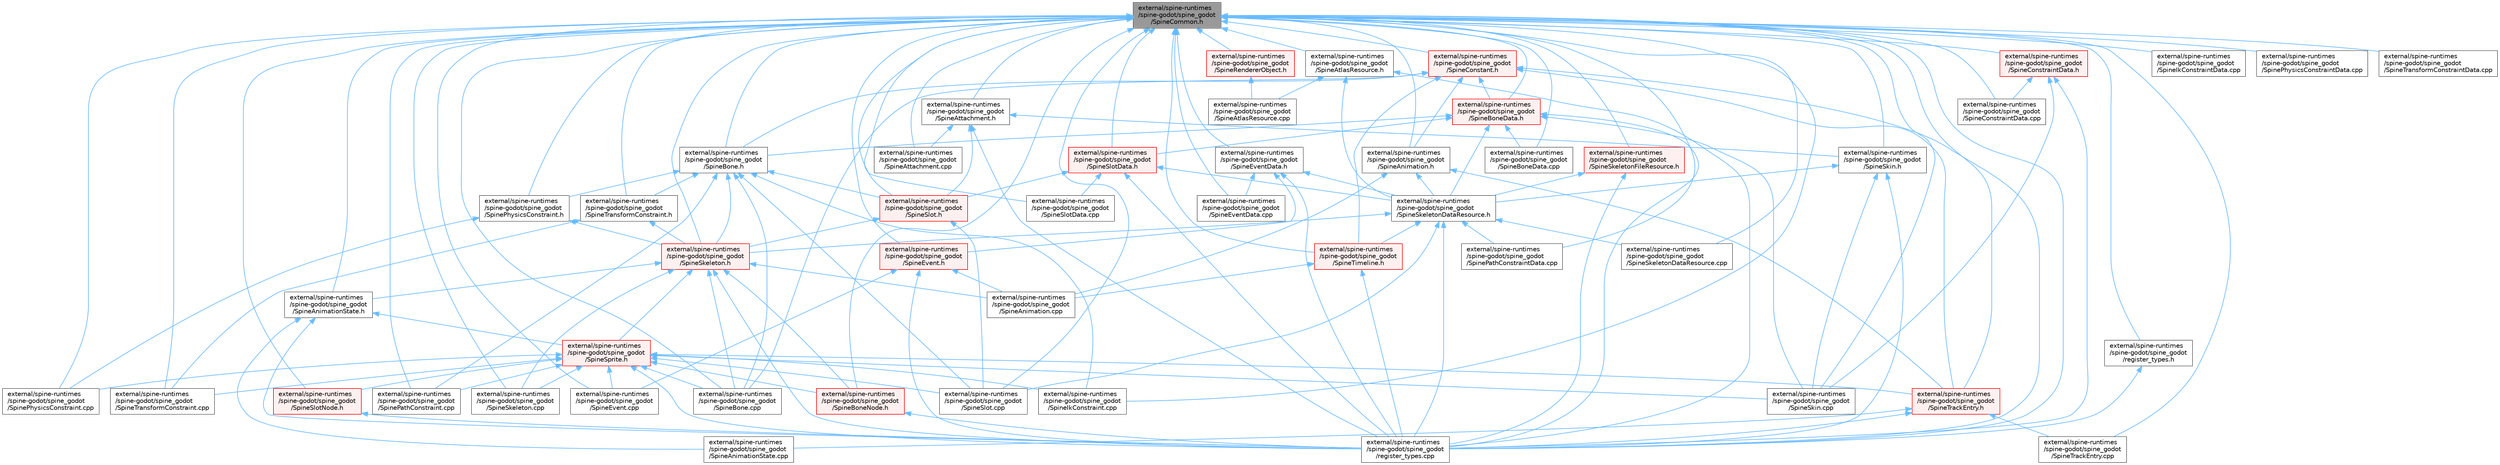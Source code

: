 digraph "external/spine-runtimes/spine-godot/spine_godot/SpineCommon.h"
{
 // LATEX_PDF_SIZE
  bgcolor="transparent";
  edge [fontname=Helvetica,fontsize=10,labelfontname=Helvetica,labelfontsize=10];
  node [fontname=Helvetica,fontsize=10,shape=box,height=0.2,width=0.4];
  Node1 [id="Node000001",label="external/spine-runtimes\l/spine-godot/spine_godot\l/SpineCommon.h",height=0.2,width=0.4,color="gray40", fillcolor="grey60", style="filled", fontcolor="black",tooltip=" "];
  Node1 -> Node2 [id="edge1_Node000001_Node000002",dir="back",color="steelblue1",style="solid",tooltip=" "];
  Node2 [id="Node000002",label="external/spine-runtimes\l/spine-godot/spine_godot\l/SpineAnimation.h",height=0.2,width=0.4,color="grey40", fillcolor="white", style="filled",URL="$_spine_animation_8h.html",tooltip=" "];
  Node2 -> Node3 [id="edge2_Node000002_Node000003",dir="back",color="steelblue1",style="solid",tooltip=" "];
  Node3 [id="Node000003",label="external/spine-runtimes\l/spine-godot/spine_godot\l/SpineAnimation.cpp",height=0.2,width=0.4,color="grey40", fillcolor="white", style="filled",URL="$_spine_animation_8cpp.html",tooltip=" "];
  Node2 -> Node4 [id="edge3_Node000002_Node000004",dir="back",color="steelblue1",style="solid",tooltip=" "];
  Node4 [id="Node000004",label="external/spine-runtimes\l/spine-godot/spine_godot\l/SpineSkeletonDataResource.h",height=0.2,width=0.4,color="grey40", fillcolor="white", style="filled",URL="$_spine_skeleton_data_resource_8h.html",tooltip=" "];
  Node4 -> Node5 [id="edge4_Node000004_Node000005",dir="back",color="steelblue1",style="solid",tooltip=" "];
  Node5 [id="Node000005",label="external/spine-runtimes\l/spine-godot/spine_godot\l/SpinePathConstraintData.cpp",height=0.2,width=0.4,color="grey40", fillcolor="white", style="filled",URL="$_spine_path_constraint_data_8cpp.html",tooltip=" "];
  Node4 -> Node6 [id="edge5_Node000004_Node000006",dir="back",color="steelblue1",style="solid",tooltip=" "];
  Node6 [id="Node000006",label="external/spine-runtimes\l/spine-godot/spine_godot\l/SpineSkeleton.h",height=0.2,width=0.4,color="red", fillcolor="#FFF0F0", style="filled",URL="$_spine_skeleton_8h.html",tooltip=" "];
  Node6 -> Node3 [id="edge6_Node000006_Node000003",dir="back",color="steelblue1",style="solid",tooltip=" "];
  Node6 -> Node7 [id="edge7_Node000006_Node000007",dir="back",color="steelblue1",style="solid",tooltip=" "];
  Node7 [id="Node000007",label="external/spine-runtimes\l/spine-godot/spine_godot\l/SpineAnimationState.h",height=0.2,width=0.4,color="grey40", fillcolor="white", style="filled",URL="$_spine_animation_state_8h.html",tooltip=" "];
  Node7 -> Node8 [id="edge8_Node000007_Node000008",dir="back",color="steelblue1",style="solid",tooltip=" "];
  Node8 [id="Node000008",label="external/spine-runtimes\l/spine-godot/spine_godot\l/SpineAnimationState.cpp",height=0.2,width=0.4,color="grey40", fillcolor="white", style="filled",URL="$_spine_animation_state_8cpp.html",tooltip=" "];
  Node7 -> Node9 [id="edge9_Node000007_Node000009",dir="back",color="steelblue1",style="solid",tooltip=" "];
  Node9 [id="Node000009",label="external/spine-runtimes\l/spine-godot/spine_godot\l/SpineSprite.h",height=0.2,width=0.4,color="red", fillcolor="#FFF0F0", style="filled",URL="$_spine_sprite_8h.html",tooltip=" "];
  Node9 -> Node13 [id="edge10_Node000009_Node000013",dir="back",color="steelblue1",style="solid",tooltip=" "];
  Node13 [id="Node000013",label="external/spine-runtimes\l/spine-godot/spine_godot\l/SpineBone.cpp",height=0.2,width=0.4,color="grey40", fillcolor="white", style="filled",URL="$_spine_bone_8cpp.html",tooltip=" "];
  Node9 -> Node14 [id="edge11_Node000009_Node000014",dir="back",color="steelblue1",style="solid",tooltip=" "];
  Node14 [id="Node000014",label="external/spine-runtimes\l/spine-godot/spine_godot\l/SpineBoneNode.h",height=0.2,width=0.4,color="red", fillcolor="#FFF0F0", style="filled",URL="$_spine_bone_node_8h.html",tooltip=" "];
  Node14 -> Node12 [id="edge12_Node000014_Node000012",dir="back",color="steelblue1",style="solid",tooltip=" "];
  Node12 [id="Node000012",label="external/spine-runtimes\l/spine-godot/spine_godot\l/register_types.cpp",height=0.2,width=0.4,color="grey40", fillcolor="white", style="filled",URL="$register__types_8cpp.html",tooltip=" "];
  Node9 -> Node16 [id="edge13_Node000009_Node000016",dir="back",color="steelblue1",style="solid",tooltip=" "];
  Node16 [id="Node000016",label="external/spine-runtimes\l/spine-godot/spine_godot\l/SpineEvent.cpp",height=0.2,width=0.4,color="grey40", fillcolor="white", style="filled",URL="$_spine_event_8cpp.html",tooltip=" "];
  Node9 -> Node17 [id="edge14_Node000009_Node000017",dir="back",color="steelblue1",style="solid",tooltip=" "];
  Node17 [id="Node000017",label="external/spine-runtimes\l/spine-godot/spine_godot\l/SpineIkConstraint.cpp",height=0.2,width=0.4,color="grey40", fillcolor="white", style="filled",URL="$_spine_ik_constraint_8cpp.html",tooltip=" "];
  Node9 -> Node18 [id="edge15_Node000009_Node000018",dir="back",color="steelblue1",style="solid",tooltip=" "];
  Node18 [id="Node000018",label="external/spine-runtimes\l/spine-godot/spine_godot\l/SpinePathConstraint.cpp",height=0.2,width=0.4,color="grey40", fillcolor="white", style="filled",URL="$_spine_path_constraint_8cpp.html",tooltip=" "];
  Node9 -> Node19 [id="edge16_Node000009_Node000019",dir="back",color="steelblue1",style="solid",tooltip=" "];
  Node19 [id="Node000019",label="external/spine-runtimes\l/spine-godot/spine_godot\l/SpinePhysicsConstraint.cpp",height=0.2,width=0.4,color="grey40", fillcolor="white", style="filled",URL="$_spine_physics_constraint_8cpp.html",tooltip=" "];
  Node9 -> Node20 [id="edge17_Node000009_Node000020",dir="back",color="steelblue1",style="solid",tooltip=" "];
  Node20 [id="Node000020",label="external/spine-runtimes\l/spine-godot/spine_godot\l/SpineSkeleton.cpp",height=0.2,width=0.4,color="grey40", fillcolor="white", style="filled",URL="$_spine_skeleton_8cpp.html",tooltip=" "];
  Node9 -> Node21 [id="edge18_Node000009_Node000021",dir="back",color="steelblue1",style="solid",tooltip=" "];
  Node21 [id="Node000021",label="external/spine-runtimes\l/spine-godot/spine_godot\l/SpineSkin.cpp",height=0.2,width=0.4,color="grey40", fillcolor="white", style="filled",URL="$_spine_skin_8cpp.html",tooltip=" "];
  Node9 -> Node22 [id="edge19_Node000009_Node000022",dir="back",color="steelblue1",style="solid",tooltip=" "];
  Node22 [id="Node000022",label="external/spine-runtimes\l/spine-godot/spine_godot\l/SpineSlot.cpp",height=0.2,width=0.4,color="grey40", fillcolor="white", style="filled",URL="$_spine_slot_8cpp.html",tooltip=" "];
  Node9 -> Node23 [id="edge20_Node000009_Node000023",dir="back",color="steelblue1",style="solid",tooltip=" "];
  Node23 [id="Node000023",label="external/spine-runtimes\l/spine-godot/spine_godot\l/SpineSlotNode.h",height=0.2,width=0.4,color="red", fillcolor="#FFF0F0", style="filled",URL="$_spine_slot_node_8h.html",tooltip=" "];
  Node23 -> Node12 [id="edge21_Node000023_Node000012",dir="back",color="steelblue1",style="solid",tooltip=" "];
  Node9 -> Node26 [id="edge22_Node000009_Node000026",dir="back",color="steelblue1",style="solid",tooltip=" "];
  Node26 [id="Node000026",label="external/spine-runtimes\l/spine-godot/spine_godot\l/SpineTrackEntry.h",height=0.2,width=0.4,color="red", fillcolor="#FFF0F0", style="filled",URL="$_spine_track_entry_8h.html",tooltip=" "];
  Node26 -> Node8 [id="edge23_Node000026_Node000008",dir="back",color="steelblue1",style="solid",tooltip=" "];
  Node26 -> Node27 [id="edge24_Node000026_Node000027",dir="back",color="steelblue1",style="solid",tooltip=" "];
  Node27 [id="Node000027",label="external/spine-runtimes\l/spine-godot/spine_godot\l/SpineTrackEntry.cpp",height=0.2,width=0.4,color="grey40", fillcolor="white", style="filled",URL="$_spine_track_entry_8cpp.html",tooltip=" "];
  Node26 -> Node12 [id="edge25_Node000026_Node000012",dir="back",color="steelblue1",style="solid",tooltip=" "];
  Node9 -> Node28 [id="edge26_Node000009_Node000028",dir="back",color="steelblue1",style="solid",tooltip=" "];
  Node28 [id="Node000028",label="external/spine-runtimes\l/spine-godot/spine_godot\l/SpineTransformConstraint.cpp",height=0.2,width=0.4,color="grey40", fillcolor="white", style="filled",URL="$_spine_transform_constraint_8cpp.html",tooltip=" "];
  Node9 -> Node12 [id="edge27_Node000009_Node000012",dir="back",color="steelblue1",style="solid",tooltip=" "];
  Node7 -> Node12 [id="edge28_Node000007_Node000012",dir="back",color="steelblue1",style="solid",tooltip=" "];
  Node6 -> Node13 [id="edge29_Node000006_Node000013",dir="back",color="steelblue1",style="solid",tooltip=" "];
  Node6 -> Node14 [id="edge30_Node000006_Node000014",dir="back",color="steelblue1",style="solid",tooltip=" "];
  Node6 -> Node20 [id="edge31_Node000006_Node000020",dir="back",color="steelblue1",style="solid",tooltip=" "];
  Node6 -> Node9 [id="edge32_Node000006_Node000009",dir="back",color="steelblue1",style="solid",tooltip=" "];
  Node6 -> Node12 [id="edge33_Node000006_Node000012",dir="back",color="steelblue1",style="solid",tooltip=" "];
  Node4 -> Node30 [id="edge34_Node000004_Node000030",dir="back",color="steelblue1",style="solid",tooltip=" "];
  Node30 [id="Node000030",label="external/spine-runtimes\l/spine-godot/spine_godot\l/SpineSkeletonDataResource.cpp",height=0.2,width=0.4,color="grey40", fillcolor="white", style="filled",URL="$_spine_skeleton_data_resource_8cpp.html",tooltip=" "];
  Node4 -> Node22 [id="edge35_Node000004_Node000022",dir="back",color="steelblue1",style="solid",tooltip=" "];
  Node4 -> Node31 [id="edge36_Node000004_Node000031",dir="back",color="steelblue1",style="solid",tooltip=" "];
  Node31 [id="Node000031",label="external/spine-runtimes\l/spine-godot/spine_godot\l/SpineTimeline.h",height=0.2,width=0.4,color="red", fillcolor="#FFF0F0", style="filled",URL="$_spine_timeline_8h.html",tooltip=" "];
  Node31 -> Node3 [id="edge37_Node000031_Node000003",dir="back",color="steelblue1",style="solid",tooltip=" "];
  Node31 -> Node12 [id="edge38_Node000031_Node000012",dir="back",color="steelblue1",style="solid",tooltip=" "];
  Node4 -> Node12 [id="edge39_Node000004_Node000012",dir="back",color="steelblue1",style="solid",tooltip=" "];
  Node2 -> Node26 [id="edge40_Node000002_Node000026",dir="back",color="steelblue1",style="solid",tooltip=" "];
  Node1 -> Node7 [id="edge41_Node000001_Node000007",dir="back",color="steelblue1",style="solid",tooltip=" "];
  Node1 -> Node32 [id="edge42_Node000001_Node000032",dir="back",color="steelblue1",style="solid",tooltip=" "];
  Node32 [id="Node000032",label="external/spine-runtimes\l/spine-godot/spine_godot\l/SpineAtlasResource.h",height=0.2,width=0.4,color="grey40", fillcolor="white", style="filled",URL="$_spine_atlas_resource_8h.html",tooltip=" "];
  Node32 -> Node33 [id="edge43_Node000032_Node000033",dir="back",color="steelblue1",style="solid",tooltip=" "];
  Node33 [id="Node000033",label="external/spine-runtimes\l/spine-godot/spine_godot\l/SpineAtlasResource.cpp",height=0.2,width=0.4,color="grey40", fillcolor="white", style="filled",URL="$_spine_atlas_resource_8cpp.html",tooltip=" "];
  Node32 -> Node4 [id="edge44_Node000032_Node000004",dir="back",color="steelblue1",style="solid",tooltip=" "];
  Node32 -> Node12 [id="edge45_Node000032_Node000012",dir="back",color="steelblue1",style="solid",tooltip=" "];
  Node1 -> Node34 [id="edge46_Node000001_Node000034",dir="back",color="steelblue1",style="solid",tooltip=" "];
  Node34 [id="Node000034",label="external/spine-runtimes\l/spine-godot/spine_godot\l/SpineAttachment.cpp",height=0.2,width=0.4,color="grey40", fillcolor="white", style="filled",URL="$_spine_attachment_8cpp.html",tooltip=" "];
  Node1 -> Node35 [id="edge47_Node000001_Node000035",dir="back",color="steelblue1",style="solid",tooltip=" "];
  Node35 [id="Node000035",label="external/spine-runtimes\l/spine-godot/spine_godot\l/SpineAttachment.h",height=0.2,width=0.4,color="grey40", fillcolor="white", style="filled",URL="$_spine_attachment_8h.html",tooltip=" "];
  Node35 -> Node34 [id="edge48_Node000035_Node000034",dir="back",color="steelblue1",style="solid",tooltip=" "];
  Node35 -> Node36 [id="edge49_Node000035_Node000036",dir="back",color="steelblue1",style="solid",tooltip=" "];
  Node36 [id="Node000036",label="external/spine-runtimes\l/spine-godot/spine_godot\l/SpineSkin.h",height=0.2,width=0.4,color="grey40", fillcolor="white", style="filled",URL="$_spine_skin_8h.html",tooltip=" "];
  Node36 -> Node4 [id="edge50_Node000036_Node000004",dir="back",color="steelblue1",style="solid",tooltip=" "];
  Node36 -> Node21 [id="edge51_Node000036_Node000021",dir="back",color="steelblue1",style="solid",tooltip=" "];
  Node36 -> Node12 [id="edge52_Node000036_Node000012",dir="back",color="steelblue1",style="solid",tooltip=" "];
  Node35 -> Node37 [id="edge53_Node000035_Node000037",dir="back",color="steelblue1",style="solid",tooltip=" "];
  Node37 [id="Node000037",label="external/spine-runtimes\l/spine-godot/spine_godot\l/SpineSlot.h",height=0.2,width=0.4,color="red", fillcolor="#FFF0F0", style="filled",URL="$_spine_slot_8h.html",tooltip=" "];
  Node37 -> Node6 [id="edge54_Node000037_Node000006",dir="back",color="steelblue1",style="solid",tooltip=" "];
  Node37 -> Node22 [id="edge55_Node000037_Node000022",dir="back",color="steelblue1",style="solid",tooltip=" "];
  Node35 -> Node12 [id="edge56_Node000035_Node000012",dir="back",color="steelblue1",style="solid",tooltip=" "];
  Node1 -> Node13 [id="edge57_Node000001_Node000013",dir="back",color="steelblue1",style="solid",tooltip=" "];
  Node1 -> Node39 [id="edge58_Node000001_Node000039",dir="back",color="steelblue1",style="solid",tooltip=" "];
  Node39 [id="Node000039",label="external/spine-runtimes\l/spine-godot/spine_godot\l/SpineBone.h",height=0.2,width=0.4,color="grey40", fillcolor="white", style="filled",URL="$_spine_bone_8h.html",tooltip=" "];
  Node39 -> Node13 [id="edge59_Node000039_Node000013",dir="back",color="steelblue1",style="solid",tooltip=" "];
  Node39 -> Node17 [id="edge60_Node000039_Node000017",dir="back",color="steelblue1",style="solid",tooltip=" "];
  Node39 -> Node18 [id="edge61_Node000039_Node000018",dir="back",color="steelblue1",style="solid",tooltip=" "];
  Node39 -> Node40 [id="edge62_Node000039_Node000040",dir="back",color="steelblue1",style="solid",tooltip=" "];
  Node40 [id="Node000040",label="external/spine-runtimes\l/spine-godot/spine_godot\l/SpinePhysicsConstraint.h",height=0.2,width=0.4,color="grey40", fillcolor="white", style="filled",URL="$_spine_physics_constraint_8h.html",tooltip=" "];
  Node40 -> Node19 [id="edge63_Node000040_Node000019",dir="back",color="steelblue1",style="solid",tooltip=" "];
  Node40 -> Node6 [id="edge64_Node000040_Node000006",dir="back",color="steelblue1",style="solid",tooltip=" "];
  Node39 -> Node6 [id="edge65_Node000039_Node000006",dir="back",color="steelblue1",style="solid",tooltip=" "];
  Node39 -> Node22 [id="edge66_Node000039_Node000022",dir="back",color="steelblue1",style="solid",tooltip=" "];
  Node39 -> Node37 [id="edge67_Node000039_Node000037",dir="back",color="steelblue1",style="solid",tooltip=" "];
  Node39 -> Node41 [id="edge68_Node000039_Node000041",dir="back",color="steelblue1",style="solid",tooltip=" "];
  Node41 [id="Node000041",label="external/spine-runtimes\l/spine-godot/spine_godot\l/SpineTransformConstraint.h",height=0.2,width=0.4,color="grey40", fillcolor="white", style="filled",URL="$_spine_transform_constraint_8h.html",tooltip=" "];
  Node41 -> Node6 [id="edge69_Node000041_Node000006",dir="back",color="steelblue1",style="solid",tooltip=" "];
  Node41 -> Node28 [id="edge70_Node000041_Node000028",dir="back",color="steelblue1",style="solid",tooltip=" "];
  Node1 -> Node42 [id="edge71_Node000001_Node000042",dir="back",color="steelblue1",style="solid",tooltip=" "];
  Node42 [id="Node000042",label="external/spine-runtimes\l/spine-godot/spine_godot\l/SpineBoneData.cpp",height=0.2,width=0.4,color="grey40", fillcolor="white", style="filled",URL="$_spine_bone_data_8cpp.html",tooltip=" "];
  Node1 -> Node43 [id="edge72_Node000001_Node000043",dir="back",color="steelblue1",style="solid",tooltip=" "];
  Node43 [id="Node000043",label="external/spine-runtimes\l/spine-godot/spine_godot\l/SpineBoneData.h",height=0.2,width=0.4,color="red", fillcolor="#FFF0F0", style="filled",URL="$_spine_bone_data_8h.html",tooltip=" "];
  Node43 -> Node39 [id="edge73_Node000043_Node000039",dir="back",color="steelblue1",style="solid",tooltip=" "];
  Node43 -> Node42 [id="edge74_Node000043_Node000042",dir="back",color="steelblue1",style="solid",tooltip=" "];
  Node43 -> Node4 [id="edge75_Node000043_Node000004",dir="back",color="steelblue1",style="solid",tooltip=" "];
  Node43 -> Node21 [id="edge76_Node000043_Node000021",dir="back",color="steelblue1",style="solid",tooltip=" "];
  Node43 -> Node50 [id="edge77_Node000043_Node000050",dir="back",color="steelblue1",style="solid",tooltip=" "];
  Node50 [id="Node000050",label="external/spine-runtimes\l/spine-godot/spine_godot\l/SpineSlotData.h",height=0.2,width=0.4,color="red", fillcolor="#FFF0F0", style="filled",URL="$_spine_slot_data_8h.html",tooltip=" "];
  Node50 -> Node4 [id="edge78_Node000050_Node000004",dir="back",color="steelblue1",style="solid",tooltip=" "];
  Node50 -> Node37 [id="edge79_Node000050_Node000037",dir="back",color="steelblue1",style="solid",tooltip=" "];
  Node50 -> Node51 [id="edge80_Node000050_Node000051",dir="back",color="steelblue1",style="solid",tooltip=" "];
  Node51 [id="Node000051",label="external/spine-runtimes\l/spine-godot/spine_godot\l/SpineSlotData.cpp",height=0.2,width=0.4,color="grey40", fillcolor="white", style="filled",URL="$_spine_slot_data_8cpp.html",tooltip=" "];
  Node50 -> Node12 [id="edge81_Node000050_Node000012",dir="back",color="steelblue1",style="solid",tooltip=" "];
  Node43 -> Node12 [id="edge82_Node000043_Node000012",dir="back",color="steelblue1",style="solid",tooltip=" "];
  Node1 -> Node14 [id="edge83_Node000001_Node000014",dir="back",color="steelblue1",style="solid",tooltip=" "];
  Node1 -> Node54 [id="edge84_Node000001_Node000054",dir="back",color="steelblue1",style="solid",tooltip=" "];
  Node54 [id="Node000054",label="external/spine-runtimes\l/spine-godot/spine_godot\l/SpineConstant.h",height=0.2,width=0.4,color="red", fillcolor="#FFF0F0", style="filled",URL="$_spine_constant_8h.html",tooltip=" "];
  Node54 -> Node2 [id="edge85_Node000054_Node000002",dir="back",color="steelblue1",style="solid",tooltip=" "];
  Node54 -> Node13 [id="edge86_Node000054_Node000013",dir="back",color="steelblue1",style="solid",tooltip=" "];
  Node54 -> Node39 [id="edge87_Node000054_Node000039",dir="back",color="steelblue1",style="solid",tooltip=" "];
  Node54 -> Node43 [id="edge88_Node000054_Node000043",dir="back",color="steelblue1",style="solid",tooltip=" "];
  Node54 -> Node31 [id="edge89_Node000054_Node000031",dir="back",color="steelblue1",style="solid",tooltip=" "];
  Node54 -> Node26 [id="edge90_Node000054_Node000026",dir="back",color="steelblue1",style="solid",tooltip=" "];
  Node54 -> Node12 [id="edge91_Node000054_Node000012",dir="back",color="steelblue1",style="solid",tooltip=" "];
  Node1 -> Node56 [id="edge92_Node000001_Node000056",dir="back",color="steelblue1",style="solid",tooltip=" "];
  Node56 [id="Node000056",label="external/spine-runtimes\l/spine-godot/spine_godot\l/SpineConstraintData.cpp",height=0.2,width=0.4,color="grey40", fillcolor="white", style="filled",URL="$_spine_constraint_data_8cpp.html",tooltip=" "];
  Node1 -> Node57 [id="edge93_Node000001_Node000057",dir="back",color="steelblue1",style="solid",tooltip=" "];
  Node57 [id="Node000057",label="external/spine-runtimes\l/spine-godot/spine_godot\l/SpineConstraintData.h",height=0.2,width=0.4,color="red", fillcolor="#FFF0F0", style="filled",URL="$_spine_constraint_data_8h.html",tooltip=" "];
  Node57 -> Node56 [id="edge94_Node000057_Node000056",dir="back",color="steelblue1",style="solid",tooltip=" "];
  Node57 -> Node21 [id="edge95_Node000057_Node000021",dir="back",color="steelblue1",style="solid",tooltip=" "];
  Node57 -> Node12 [id="edge96_Node000057_Node000012",dir="back",color="steelblue1",style="solid",tooltip=" "];
  Node1 -> Node16 [id="edge97_Node000001_Node000016",dir="back",color="steelblue1",style="solid",tooltip=" "];
  Node1 -> Node58 [id="edge98_Node000001_Node000058",dir="back",color="steelblue1",style="solid",tooltip=" "];
  Node58 [id="Node000058",label="external/spine-runtimes\l/spine-godot/spine_godot\l/SpineEvent.h",height=0.2,width=0.4,color="red", fillcolor="#FFF0F0", style="filled",URL="$_spine_event_8h.html",tooltip=" "];
  Node58 -> Node3 [id="edge99_Node000058_Node000003",dir="back",color="steelblue1",style="solid",tooltip=" "];
  Node58 -> Node16 [id="edge100_Node000058_Node000016",dir="back",color="steelblue1",style="solid",tooltip=" "];
  Node58 -> Node12 [id="edge101_Node000058_Node000012",dir="back",color="steelblue1",style="solid",tooltip=" "];
  Node1 -> Node59 [id="edge102_Node000001_Node000059",dir="back",color="steelblue1",style="solid",tooltip=" "];
  Node59 [id="Node000059",label="external/spine-runtimes\l/spine-godot/spine_godot\l/SpineEventData.cpp",height=0.2,width=0.4,color="grey40", fillcolor="white", style="filled",URL="$_spine_event_data_8cpp.html",tooltip=" "];
  Node1 -> Node60 [id="edge103_Node000001_Node000060",dir="back",color="steelblue1",style="solid",tooltip=" "];
  Node60 [id="Node000060",label="external/spine-runtimes\l/spine-godot/spine_godot\l/SpineEventData.h",height=0.2,width=0.4,color="grey40", fillcolor="white", style="filled",URL="$_spine_event_data_8h.html",tooltip=" "];
  Node60 -> Node58 [id="edge104_Node000060_Node000058",dir="back",color="steelblue1",style="solid",tooltip=" "];
  Node60 -> Node59 [id="edge105_Node000060_Node000059",dir="back",color="steelblue1",style="solid",tooltip=" "];
  Node60 -> Node4 [id="edge106_Node000060_Node000004",dir="back",color="steelblue1",style="solid",tooltip=" "];
  Node60 -> Node12 [id="edge107_Node000060_Node000012",dir="back",color="steelblue1",style="solid",tooltip=" "];
  Node1 -> Node17 [id="edge108_Node000001_Node000017",dir="back",color="steelblue1",style="solid",tooltip=" "];
  Node1 -> Node46 [id="edge109_Node000001_Node000046",dir="back",color="steelblue1",style="solid",tooltip=" "];
  Node46 [id="Node000046",label="external/spine-runtimes\l/spine-godot/spine_godot\l/SpineIkConstraintData.cpp",height=0.2,width=0.4,color="grey40", fillcolor="white", style="filled",URL="$_spine_ik_constraint_data_8cpp.html",tooltip=" "];
  Node1 -> Node18 [id="edge110_Node000001_Node000018",dir="back",color="steelblue1",style="solid",tooltip=" "];
  Node1 -> Node5 [id="edge111_Node000001_Node000005",dir="back",color="steelblue1",style="solid",tooltip=" "];
  Node1 -> Node19 [id="edge112_Node000001_Node000019",dir="back",color="steelblue1",style="solid",tooltip=" "];
  Node1 -> Node40 [id="edge113_Node000001_Node000040",dir="back",color="steelblue1",style="solid",tooltip=" "];
  Node1 -> Node49 [id="edge114_Node000001_Node000049",dir="back",color="steelblue1",style="solid",tooltip=" "];
  Node49 [id="Node000049",label="external/spine-runtimes\l/spine-godot/spine_godot\l/SpinePhysicsConstraintData.cpp",height=0.2,width=0.4,color="grey40", fillcolor="white", style="filled",URL="$_spine_physics_constraint_data_8cpp.html",tooltip=" "];
  Node1 -> Node61 [id="edge115_Node000001_Node000061",dir="back",color="steelblue1",style="solid",tooltip=" "];
  Node61 [id="Node000061",label="external/spine-runtimes\l/spine-godot/spine_godot\l/SpineRendererObject.h",height=0.2,width=0.4,color="red", fillcolor="#FFF0F0", style="filled",URL="$_spine_renderer_object_8h.html",tooltip=" "];
  Node61 -> Node33 [id="edge116_Node000061_Node000033",dir="back",color="steelblue1",style="solid",tooltip=" "];
  Node1 -> Node20 [id="edge117_Node000001_Node000020",dir="back",color="steelblue1",style="solid",tooltip=" "];
  Node1 -> Node6 [id="edge118_Node000001_Node000006",dir="back",color="steelblue1",style="solid",tooltip=" "];
  Node1 -> Node30 [id="edge119_Node000001_Node000030",dir="back",color="steelblue1",style="solid",tooltip=" "];
  Node1 -> Node62 [id="edge120_Node000001_Node000062",dir="back",color="steelblue1",style="solid",tooltip=" "];
  Node62 [id="Node000062",label="external/spine-runtimes\l/spine-godot/spine_godot\l/SpineSkeletonFileResource.h",height=0.2,width=0.4,color="red", fillcolor="#FFF0F0", style="filled",URL="$_spine_skeleton_file_resource_8h.html",tooltip=" "];
  Node62 -> Node4 [id="edge121_Node000062_Node000004",dir="back",color="steelblue1",style="solid",tooltip=" "];
  Node62 -> Node12 [id="edge122_Node000062_Node000012",dir="back",color="steelblue1",style="solid",tooltip=" "];
  Node1 -> Node21 [id="edge123_Node000001_Node000021",dir="back",color="steelblue1",style="solid",tooltip=" "];
  Node1 -> Node36 [id="edge124_Node000001_Node000036",dir="back",color="steelblue1",style="solid",tooltip=" "];
  Node1 -> Node22 [id="edge125_Node000001_Node000022",dir="back",color="steelblue1",style="solid",tooltip=" "];
  Node1 -> Node37 [id="edge126_Node000001_Node000037",dir="back",color="steelblue1",style="solid",tooltip=" "];
  Node1 -> Node51 [id="edge127_Node000001_Node000051",dir="back",color="steelblue1",style="solid",tooltip=" "];
  Node1 -> Node50 [id="edge128_Node000001_Node000050",dir="back",color="steelblue1",style="solid",tooltip=" "];
  Node1 -> Node23 [id="edge129_Node000001_Node000023",dir="back",color="steelblue1",style="solid",tooltip=" "];
  Node1 -> Node31 [id="edge130_Node000001_Node000031",dir="back",color="steelblue1",style="solid",tooltip=" "];
  Node1 -> Node27 [id="edge131_Node000001_Node000027",dir="back",color="steelblue1",style="solid",tooltip=" "];
  Node1 -> Node26 [id="edge132_Node000001_Node000026",dir="back",color="steelblue1",style="solid",tooltip=" "];
  Node1 -> Node28 [id="edge133_Node000001_Node000028",dir="back",color="steelblue1",style="solid",tooltip=" "];
  Node1 -> Node41 [id="edge134_Node000001_Node000041",dir="back",color="steelblue1",style="solid",tooltip=" "];
  Node1 -> Node53 [id="edge135_Node000001_Node000053",dir="back",color="steelblue1",style="solid",tooltip=" "];
  Node53 [id="Node000053",label="external/spine-runtimes\l/spine-godot/spine_godot\l/SpineTransformConstraintData.cpp",height=0.2,width=0.4,color="grey40", fillcolor="white", style="filled",URL="$_spine_transform_constraint_data_8cpp.html",tooltip=" "];
  Node1 -> Node12 [id="edge136_Node000001_Node000012",dir="back",color="steelblue1",style="solid",tooltip=" "];
  Node1 -> Node64 [id="edge137_Node000001_Node000064",dir="back",color="steelblue1",style="solid",tooltip=" "];
  Node64 [id="Node000064",label="external/spine-runtimes\l/spine-godot/spine_godot\l/register_types.h",height=0.2,width=0.4,color="grey40", fillcolor="white", style="filled",URL="$register__types_8h.html",tooltip=" "];
  Node64 -> Node12 [id="edge138_Node000064_Node000012",dir="back",color="steelblue1",style="solid",tooltip=" "];
}
